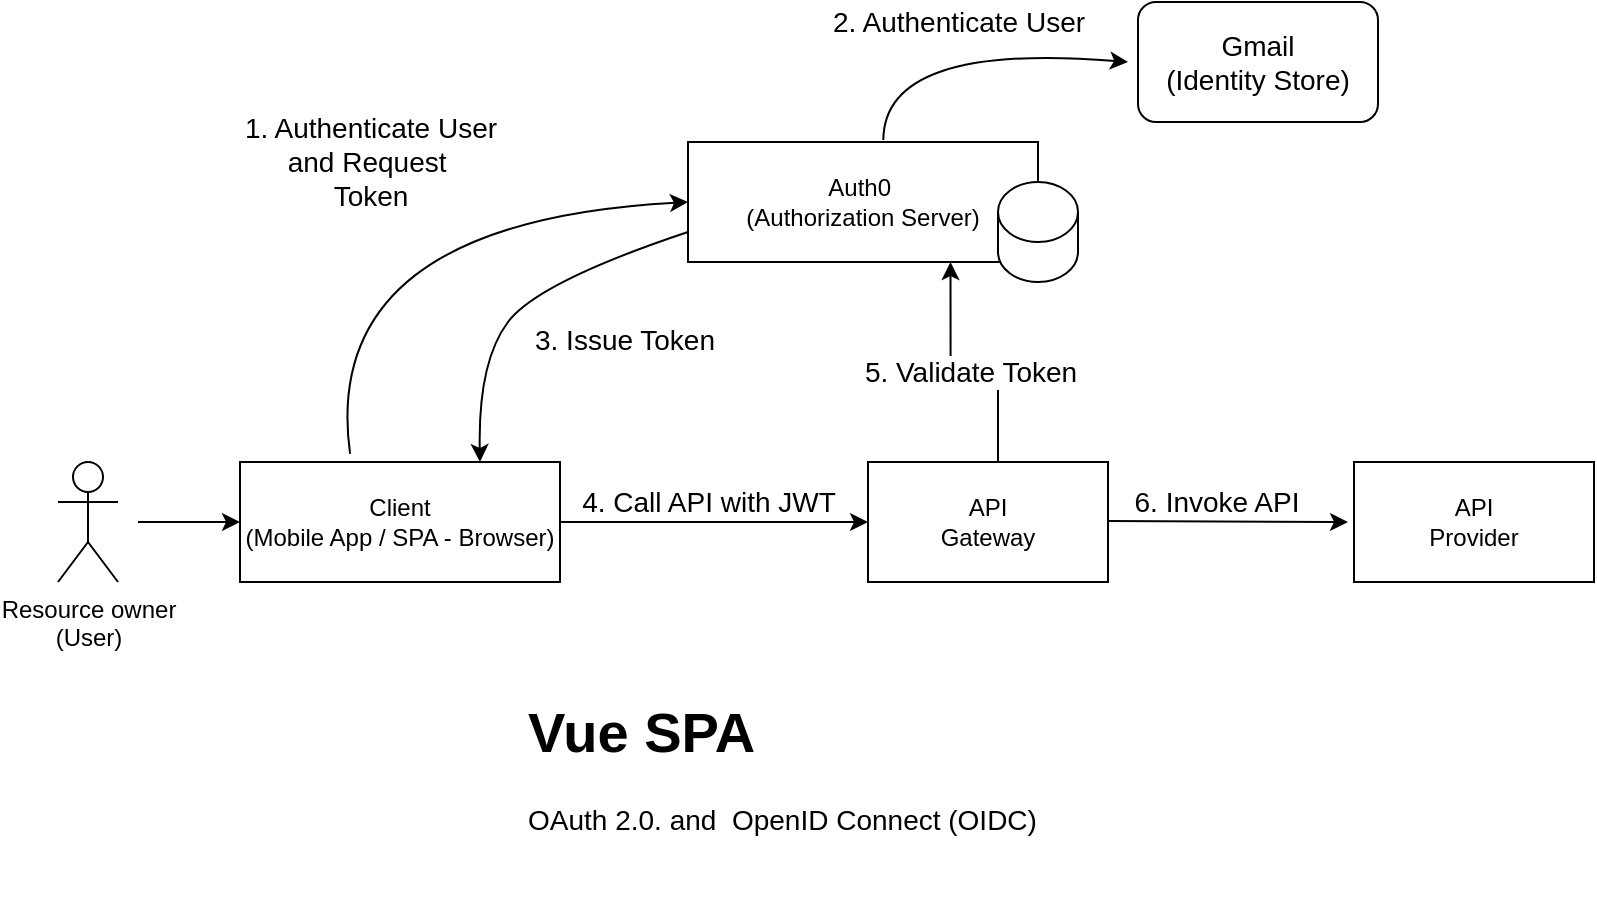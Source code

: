 <mxfile version="16.1.2" type="github" pages="2">
  <diagram id="LNfVjrRe35UhfyM9A1Q7" name="OAuth &amp; OIDC">
    <mxGraphModel dx="997" dy="589" grid="1" gridSize="10" guides="1" tooltips="1" connect="1" arrows="1" fold="1" page="1" pageScale="1" pageWidth="850" pageHeight="1100" math="0" shadow="0">
      <root>
        <mxCell id="0" />
        <mxCell id="1" parent="0" />
        <mxCell id="a_2YmYYKKq0cO7CGeia4-6" value="&lt;font style=&quot;font-size: 14px&quot;&gt;5. Validate Token&lt;/font&gt;" style="edgeStyle=orthogonalEdgeStyle;rounded=0;orthogonalLoop=1;jettySize=auto;html=1;entryX=0.75;entryY=1;entryDx=0;entryDy=0;exitX=0.5;exitY=0;exitDx=0;exitDy=0;" edge="1" parent="1" source="a_2YmYYKKq0cO7CGeia4-5" target="a_2YmYYKKq0cO7CGeia4-1">
          <mxGeometry relative="1" as="geometry">
            <mxPoint x="620" y="210" as="sourcePoint" />
            <Array as="points">
              <mxPoint x="520" y="205" />
              <mxPoint x="496" y="205" />
            </Array>
          </mxGeometry>
        </mxCell>
        <mxCell id="a_2YmYYKKq0cO7CGeia4-1" value="Auth0&amp;nbsp;&lt;br&gt;(Authorization Server)" style="rounded=0;whiteSpace=wrap;html=1;" vertex="1" parent="1">
          <mxGeometry x="365" y="90" width="175" height="60" as="geometry" />
        </mxCell>
        <mxCell id="a_2YmYYKKq0cO7CGeia4-2" value="Resource owner&lt;br&gt;(User)" style="shape=umlActor;verticalLabelPosition=bottom;verticalAlign=top;html=1;outlineConnect=0;" vertex="1" parent="1">
          <mxGeometry x="50" y="250" width="30" height="60" as="geometry" />
        </mxCell>
        <mxCell id="a_2YmYYKKq0cO7CGeia4-3" value="Client&lt;br&gt;(Mobile App / SPA - Browser)" style="rounded=0;whiteSpace=wrap;html=1;" vertex="1" parent="1">
          <mxGeometry x="141" y="250" width="160" height="60" as="geometry" />
        </mxCell>
        <mxCell id="a_2YmYYKKq0cO7CGeia4-4" value="" style="endArrow=classic;html=1;rounded=0;entryX=0;entryY=0.5;entryDx=0;entryDy=0;" edge="1" parent="1" target="a_2YmYYKKq0cO7CGeia4-3">
          <mxGeometry width="50" height="50" relative="1" as="geometry">
            <mxPoint x="90" y="280" as="sourcePoint" />
            <mxPoint x="140" y="230" as="targetPoint" />
          </mxGeometry>
        </mxCell>
        <mxCell id="a_2YmYYKKq0cO7CGeia4-5" value="API&lt;br&gt;Gateway" style="rounded=0;whiteSpace=wrap;html=1;" vertex="1" parent="1">
          <mxGeometry x="455" y="250" width="120" height="60" as="geometry" />
        </mxCell>
        <mxCell id="a_2YmYYKKq0cO7CGeia4-9" value="&lt;font style=&quot;font-size: 14px&quot;&gt;1. Authenticate User&lt;br&gt;and Request&amp;nbsp;&lt;br&gt;Token&lt;/font&gt;" style="curved=1;endArrow=classic;html=1;rounded=0;exitX=0.344;exitY=-0.067;exitDx=0;exitDy=0;exitPerimeter=0;entryX=0;entryY=0.5;entryDx=0;entryDy=0;" edge="1" parent="1" source="a_2YmYYKKq0cO7CGeia4-3" target="a_2YmYYKKq0cO7CGeia4-1">
          <mxGeometry x="-0.044" y="29" width="50" height="50" relative="1" as="geometry">
            <mxPoint x="240" y="220" as="sourcePoint" />
            <mxPoint x="290" y="170" as="targetPoint" />
            <Array as="points">
              <mxPoint x="180" y="130" />
            </Array>
            <mxPoint as="offset" />
          </mxGeometry>
        </mxCell>
        <mxCell id="a_2YmYYKKq0cO7CGeia4-10" value="3. Issue Token" style="curved=1;endArrow=classic;html=1;rounded=0;fontSize=14;exitX=0;exitY=0.75;exitDx=0;exitDy=0;entryX=0.75;entryY=0;entryDx=0;entryDy=0;" edge="1" parent="1" source="a_2YmYYKKq0cO7CGeia4-1" target="a_2YmYYKKq0cO7CGeia4-3">
          <mxGeometry x="-0.476" y="41" width="50" height="50" relative="1" as="geometry">
            <mxPoint x="310" y="220" as="sourcePoint" />
            <mxPoint x="270" y="240" as="targetPoint" />
            <Array as="points">
              <mxPoint x="290" y="160" />
              <mxPoint x="260" y="200" />
            </Array>
            <mxPoint as="offset" />
          </mxGeometry>
        </mxCell>
        <mxCell id="a_2YmYYKKq0cO7CGeia4-11" value="Gmail&lt;br&gt;(Identity Store)" style="rounded=1;whiteSpace=wrap;html=1;fontSize=14;" vertex="1" parent="1">
          <mxGeometry x="590" y="20" width="120" height="60" as="geometry" />
        </mxCell>
        <mxCell id="a_2YmYYKKq0cO7CGeia4-12" value="&lt;font style=&quot;font-size: 14px&quot;&gt;2. Authenticate User&lt;br&gt;&lt;/font&gt;" style="curved=1;endArrow=classic;html=1;rounded=0;exitX=0.558;exitY=-0.017;exitDx=0;exitDy=0;exitPerimeter=0;entryX=0;entryY=0.5;entryDx=0;entryDy=0;" edge="1" parent="1" source="a_2YmYYKKq0cO7CGeia4-1">
          <mxGeometry x="-0.008" y="13" width="50" height="50" relative="1" as="geometry">
            <mxPoint x="455.04" y="175.98" as="sourcePoint" />
            <mxPoint x="585" y="50" as="targetPoint" />
            <Array as="points">
              <mxPoint x="463" y="40" />
            </Array>
            <mxPoint as="offset" />
          </mxGeometry>
        </mxCell>
        <mxCell id="a_2YmYYKKq0cO7CGeia4-13" value="" style="shape=cylinder3;whiteSpace=wrap;html=1;boundedLbl=1;backgroundOutline=1;size=15;fontSize=14;" vertex="1" parent="1">
          <mxGeometry x="520" y="110" width="40" height="50" as="geometry" />
        </mxCell>
        <mxCell id="a_2YmYYKKq0cO7CGeia4-14" value="" style="endArrow=classic;html=1;rounded=0;entryX=0;entryY=0.5;entryDx=0;entryDy=0;exitX=1;exitY=0.5;exitDx=0;exitDy=0;" edge="1" parent="1" source="a_2YmYYKKq0cO7CGeia4-3" target="a_2YmYYKKq0cO7CGeia4-5">
          <mxGeometry width="50" height="50" relative="1" as="geometry">
            <mxPoint x="340" y="279.5" as="sourcePoint" />
            <mxPoint x="430" y="279.5" as="targetPoint" />
          </mxGeometry>
        </mxCell>
        <mxCell id="a_2YmYYKKq0cO7CGeia4-15" value="4. Call API with JWT" style="edgeLabel;html=1;align=center;verticalAlign=middle;resizable=0;points=[];fontSize=14;" vertex="1" connectable="0" parent="a_2YmYYKKq0cO7CGeia4-14">
          <mxGeometry x="0.169" y="2" relative="1" as="geometry">
            <mxPoint x="-16" y="-8" as="offset" />
          </mxGeometry>
        </mxCell>
        <mxCell id="a_2YmYYKKq0cO7CGeia4-16" value="API&lt;br&gt;Provider" style="rounded=0;whiteSpace=wrap;html=1;" vertex="1" parent="1">
          <mxGeometry x="698" y="250" width="120" height="60" as="geometry" />
        </mxCell>
        <mxCell id="a_2YmYYKKq0cO7CGeia4-17" value="" style="endArrow=classic;html=1;rounded=0;" edge="1" parent="1">
          <mxGeometry width="50" height="50" relative="1" as="geometry">
            <mxPoint x="575" y="279.5" as="sourcePoint" />
            <mxPoint x="695" y="280" as="targetPoint" />
          </mxGeometry>
        </mxCell>
        <mxCell id="a_2YmYYKKq0cO7CGeia4-18" value="6. Invoke API" style="edgeLabel;html=1;align=center;verticalAlign=middle;resizable=0;points=[];fontSize=14;" vertex="1" connectable="0" parent="a_2YmYYKKq0cO7CGeia4-17">
          <mxGeometry x="0.169" y="2" relative="1" as="geometry">
            <mxPoint x="-16" y="-8" as="offset" />
          </mxGeometry>
        </mxCell>
        <mxCell id="a_2YmYYKKq0cO7CGeia4-19" value="&lt;h1&gt;Vue SPA&lt;/h1&gt;&lt;p&gt;OAuth 2.0. and&amp;nbsp; OpenID Connect (OIDC)&lt;/p&gt;" style="text;html=1;strokeColor=none;fillColor=none;spacing=5;spacingTop=-20;whiteSpace=wrap;overflow=hidden;rounded=0;fontSize=14;" vertex="1" parent="1">
          <mxGeometry x="280" y="360" width="360" height="120" as="geometry" />
        </mxCell>
      </root>
    </mxGraphModel>
  </diagram>
  <diagram id="MdSqvJfBIiTCW0qWxVqt" name="API Process Flow">
    <mxGraphModel dx="997" dy="589" grid="1" gridSize="10" guides="1" tooltips="1" connect="1" arrows="1" fold="1" page="1" pageScale="1" pageWidth="1169" pageHeight="827" math="0" shadow="0">
      <root>
        <mxCell id="-2_6AlCLvjFXanOyNGJI-0" />
        <mxCell id="-2_6AlCLvjFXanOyNGJI-1" parent="-2_6AlCLvjFXanOyNGJI-0" />
        <mxCell id="aVPMgwYENC0QrRTnJKNQ-1" value="&lt;h1&gt;&lt;span style=&quot;font-size: 14px ; font-weight: normal&quot;&gt;POST&amp;nbsp; &amp;nbsp; &amp;nbsp;&lt;/span&gt;&lt;font style=&quot;font-size: 20px&quot;&gt;/auth/login&lt;/font&gt;&lt;span style=&quot;font-size: 20px&quot;&gt;&amp;nbsp;&lt;/span&gt;&lt;/h1&gt;&lt;div&gt;Register the login time for customers.&amp;nbsp;&lt;/div&gt;&lt;div&gt;&amp;nbsp;- if it is a new customer, send a welcome email based on the email address&lt;/div&gt;" style="text;html=1;strokeColor=none;fillColor=none;spacing=5;spacingTop=-20;whiteSpace=wrap;overflow=hidden;rounded=0;fontSize=14;" vertex="1" parent="-2_6AlCLvjFXanOyNGJI-1">
          <mxGeometry x="330" y="180" width="270" height="120" as="geometry" />
        </mxCell>
        <mxCell id="aVPMgwYENC0QrRTnJKNQ-3" value="SPA" style="rounded=1;whiteSpace=wrap;html=1;fontSize=14;" vertex="1" parent="-2_6AlCLvjFXanOyNGJI-1">
          <mxGeometry x="405" y="30" width="120" height="60" as="geometry" />
        </mxCell>
        <mxCell id="aVPMgwYENC0QrRTnJKNQ-4" value="" style="endArrow=classic;html=1;rounded=0;fontSize=14;entryX=0.5;entryY=0;entryDx=0;entryDy=0;exitX=0.5;exitY=1;exitDx=0;exitDy=0;" edge="1" parent="-2_6AlCLvjFXanOyNGJI-1" source="aVPMgwYENC0QrRTnJKNQ-3" target="aVPMgwYENC0QrRTnJKNQ-1">
          <mxGeometry width="50" height="50" relative="1" as="geometry">
            <mxPoint x="180" y="169.5" as="sourcePoint" />
            <mxPoint x="370" y="169.5" as="targetPoint" />
          </mxGeometry>
        </mxCell>
        <mxCell id="aVPMgwYENC0QrRTnJKNQ-5" value="1. Call API after login&lt;br&gt;with JWT" style="edgeLabel;html=1;align=center;verticalAlign=middle;resizable=0;points=[];fontSize=14;" vertex="1" connectable="0" parent="aVPMgwYENC0QrRTnJKNQ-4">
          <mxGeometry x="-0.263" y="4" relative="1" as="geometry">
            <mxPoint x="81" y="13" as="offset" />
          </mxGeometry>
        </mxCell>
        <mxCell id="aVPMgwYENC0QrRTnJKNQ-6" value="&lt;h1&gt;&lt;font style=&quot;font-size: 14px ; font-weight: normal&quot;&gt;GET&lt;/font&gt;&amp;nbsp;&lt;span style=&quot;font-size: 20px&quot;&gt;/auth/customers&lt;/span&gt;&lt;span style=&quot;font-size: 20px ; font-weight: normal&quot;&gt;&amp;amp;email_address=xx@xx.com&lt;/span&gt;&lt;/h1&gt;&lt;div&gt;Register the login time for customers.&amp;nbsp;&lt;/div&gt;&lt;div&gt;&amp;nbsp;- if it is a new customer, send a welcome email based on the email address&lt;/div&gt;" style="text;html=1;strokeColor=none;fillColor=none;spacing=5;spacingTop=-20;whiteSpace=wrap;overflow=hidden;rounded=0;fontSize=14;" vertex="1" parent="-2_6AlCLvjFXanOyNGJI-1">
          <mxGeometry x="10" y="360" width="500" height="160" as="geometry" />
        </mxCell>
        <mxCell id="aVPMgwYENC0QrRTnJKNQ-7" value="" style="endArrow=classic;html=1;rounded=0;fontSize=20;exitX=0;exitY=0.75;exitDx=0;exitDy=0;" edge="1" parent="-2_6AlCLvjFXanOyNGJI-1">
          <mxGeometry width="50" height="50" relative="1" as="geometry">
            <mxPoint x="330" y="261" as="sourcePoint" />
            <mxPoint x="37" y="368" as="targetPoint" />
            <Array as="points">
              <mxPoint x="37" y="261" />
              <mxPoint x="37" y="320" />
            </Array>
          </mxGeometry>
        </mxCell>
        <mxCell id="aVPMgwYENC0QrRTnJKNQ-8" value="&lt;h1&gt;&lt;font style=&quot;font-size: 14px ; background-color: rgb(255 , 255 , 0)&quot; color=&quot;#0000ff&quot;&gt;POST&lt;/font&gt;&lt;span style=&quot;font-weight: normal ; font-size: 20px&quot;&gt;&amp;nbsp;&lt;/span&gt;&lt;span style=&quot;font-size: 20px ; font-weight: normal&quot;&gt; &amp;nbsp; &amp;nbsp;&lt;/span&gt;&lt;span style=&quot;font-size: 20px&quot;&gt;/auth/customers&lt;/span&gt;&lt;/h1&gt;&lt;div&gt;Create a new customer record&amp;nbsp;&lt;/div&gt;&lt;div&gt;&lt;br&gt;&lt;/div&gt;" style="text;html=1;strokeColor=none;fillColor=none;spacing=5;spacingTop=-20;whiteSpace=wrap;overflow=hidden;rounded=0;fontSize=14;" vertex="1" parent="-2_6AlCLvjFXanOyNGJI-1">
          <mxGeometry x="250" y="560" width="240" height="90" as="geometry" />
        </mxCell>
        <mxCell id="aVPMgwYENC0QrRTnJKNQ-9" value="&lt;font style=&quot;font-size: 14px&quot;&gt;3. If it is a new customer, &lt;br&gt;create the customer record.&lt;/font&gt;" style="endArrow=classic;html=1;rounded=0;fontSize=20;entryX=0.476;entryY=-0.011;entryDx=0;entryDy=0;entryPerimeter=0;" edge="1" parent="-2_6AlCLvjFXanOyNGJI-1">
          <mxGeometry x="1" y="-46" width="50" height="50" relative="1" as="geometry">
            <mxPoint x="497.88" y="290.99" as="sourcePoint" />
            <mxPoint x="432.12" y="560" as="targetPoint" />
            <Array as="points">
              <mxPoint x="497.88" y="300.99" />
              <mxPoint x="497.88" y="350.99" />
              <mxPoint x="497.88" y="397.99" />
              <mxPoint x="497.88" y="550.99" />
            </Array>
            <mxPoint x="-16" y="6" as="offset" />
          </mxGeometry>
        </mxCell>
        <mxCell id="aVPMgwYENC0QrRTnJKNQ-10" value="&lt;h1&gt;&lt;span style=&quot;font-weight: normal&quot;&gt;&lt;span style=&quot;font-size: 14px&quot;&gt;GET&lt;/span&gt;&lt;span style=&quot;font-size: 20px&quot;&gt;&amp;nbsp;&lt;/span&gt;&lt;/span&gt;&lt;span style=&quot;font-size: 20px ; font-weight: normal&quot;&gt; &amp;nbsp; &amp;nbsp;&lt;/span&gt;&lt;span style=&quot;font-size: 20px&quot;&gt;/auth/customers&lt;/span&gt;&lt;/h1&gt;&lt;div&gt;Create a new customer record&amp;nbsp;&lt;/div&gt;&lt;div&gt;&lt;br&gt;&lt;/div&gt;" style="text;html=1;strokeColor=none;fillColor=none;spacing=5;spacingTop=-20;whiteSpace=wrap;overflow=hidden;rounded=0;fontSize=14;" vertex="1" parent="-2_6AlCLvjFXanOyNGJI-1">
          <mxGeometry x="540" y="560" width="240" height="90" as="geometry" />
        </mxCell>
        <mxCell id="aVPMgwYENC0QrRTnJKNQ-11" value="" style="endArrow=classic;html=1;rounded=0;fontSize=20;entryX=0.5;entryY=0;entryDx=0;entryDy=0;" edge="1" parent="-2_6AlCLvjFXanOyNGJI-1" target="aVPMgwYENC0QrRTnJKNQ-10">
          <mxGeometry width="50" height="50" relative="1" as="geometry">
            <mxPoint x="510" y="292" as="sourcePoint" />
            <mxPoint x="670" y="552" as="targetPoint" />
            <Array as="points">
              <mxPoint x="510" y="360" />
            </Array>
          </mxGeometry>
        </mxCell>
        <mxCell id="aVPMgwYENC0QrRTnJKNQ-13" value="4. Retrieve the Customer ID&amp;nbsp;" style="edgeLabel;html=1;align=center;verticalAlign=middle;resizable=0;points=[];fontSize=14;" vertex="1" connectable="0" parent="aVPMgwYENC0QrRTnJKNQ-11">
          <mxGeometry x="0.35" y="4" relative="1" as="geometry">
            <mxPoint x="89" y="-15" as="offset" />
          </mxGeometry>
        </mxCell>
        <mxCell id="aVPMgwYENC0QrRTnJKNQ-12" value="2. Check if email_address is registered" style="edgeLabel;html=1;align=center;verticalAlign=middle;resizable=0;points=[];fontSize=14;" vertex="1" connectable="0" parent="-2_6AlCLvjFXanOyNGJI-1">
          <mxGeometry x="180" y="230" as="geometry">
            <mxPoint x="-19" y="10" as="offset" />
          </mxGeometry>
        </mxCell>
        <mxCell id="aVPMgwYENC0QrRTnJKNQ-14" value="&lt;h1&gt;&lt;span style=&quot;font-size: 14px ; background-color: rgb(255 , 255 , 0)&quot;&gt;&lt;font color=&quot;#0000ff&quot;&gt;POST&lt;/font&gt;&lt;/span&gt;&lt;span style=&quot;font-size: 20px ; font-weight: normal&quot;&gt;&amp;nbsp; &amp;nbsp;&amp;nbsp;&lt;/span&gt;&lt;span style=&quot;font-size: 20px&quot;&gt;/auth/email&lt;/span&gt;&lt;/h1&gt;&lt;div&gt;Send a welcome email to new customer&amp;nbsp;&lt;/div&gt;&lt;div&gt;&lt;br&gt;&lt;/div&gt;" style="text;html=1;strokeColor=none;fillColor=none;spacing=5;spacingTop=-20;whiteSpace=wrap;overflow=hidden;rounded=0;fontSize=14;" vertex="1" parent="-2_6AlCLvjFXanOyNGJI-1">
          <mxGeometry x="820" y="210" width="200" height="90" as="geometry" />
        </mxCell>
        <mxCell id="aVPMgwYENC0QrRTnJKNQ-15" value="" style="endArrow=classic;html=1;rounded=0;fontSize=20;" edge="1" parent="-2_6AlCLvjFXanOyNGJI-1">
          <mxGeometry width="50" height="50" relative="1" as="geometry">
            <mxPoint x="610" y="259.5" as="sourcePoint" />
            <mxPoint x="810" y="260" as="targetPoint" />
            <Array as="points">
              <mxPoint x="740" y="260" />
            </Array>
          </mxGeometry>
        </mxCell>
        <mxCell id="aVPMgwYENC0QrRTnJKNQ-16" value="6. Invoke email API" style="edgeLabel;html=1;align=center;verticalAlign=middle;resizable=0;points=[];fontSize=14;" vertex="1" connectable="0" parent="aVPMgwYENC0QrRTnJKNQ-15">
          <mxGeometry x="0.35" y="4" relative="1" as="geometry">
            <mxPoint x="-1" y="-26" as="offset" />
          </mxGeometry>
        </mxCell>
        <mxCell id="aVPMgwYENC0QrRTnJKNQ-17" value="" style="endArrow=classic;html=1;rounded=0;fontSize=20;" edge="1" parent="-2_6AlCLvjFXanOyNGJI-1">
          <mxGeometry width="50" height="50" relative="1" as="geometry">
            <mxPoint x="570" y="300" as="sourcePoint" />
            <mxPoint x="690" y="361" as="targetPoint" />
            <Array as="points">
              <mxPoint x="630" y="331" />
            </Array>
          </mxGeometry>
        </mxCell>
        <mxCell id="aVPMgwYENC0QrRTnJKNQ-18" value="5. Store login time" style="edgeLabel;html=1;align=center;verticalAlign=middle;resizable=0;points=[];fontSize=14;" vertex="1" connectable="0" parent="aVPMgwYENC0QrRTnJKNQ-17">
          <mxGeometry x="0.35" y="4" relative="1" as="geometry">
            <mxPoint x="27" y="-26" as="offset" />
          </mxGeometry>
        </mxCell>
        <mxCell id="aVPMgwYENC0QrRTnJKNQ-19" value="" style="shape=cylinder3;whiteSpace=wrap;html=1;boundedLbl=1;backgroundOutline=1;size=15;labelBackgroundColor=#FFFF00;fontSize=14;fontColor=#0000FF;" vertex="1" parent="-2_6AlCLvjFXanOyNGJI-1">
          <mxGeometry x="690" y="330" width="40" height="60" as="geometry" />
        </mxCell>
      </root>
    </mxGraphModel>
  </diagram>
</mxfile>
